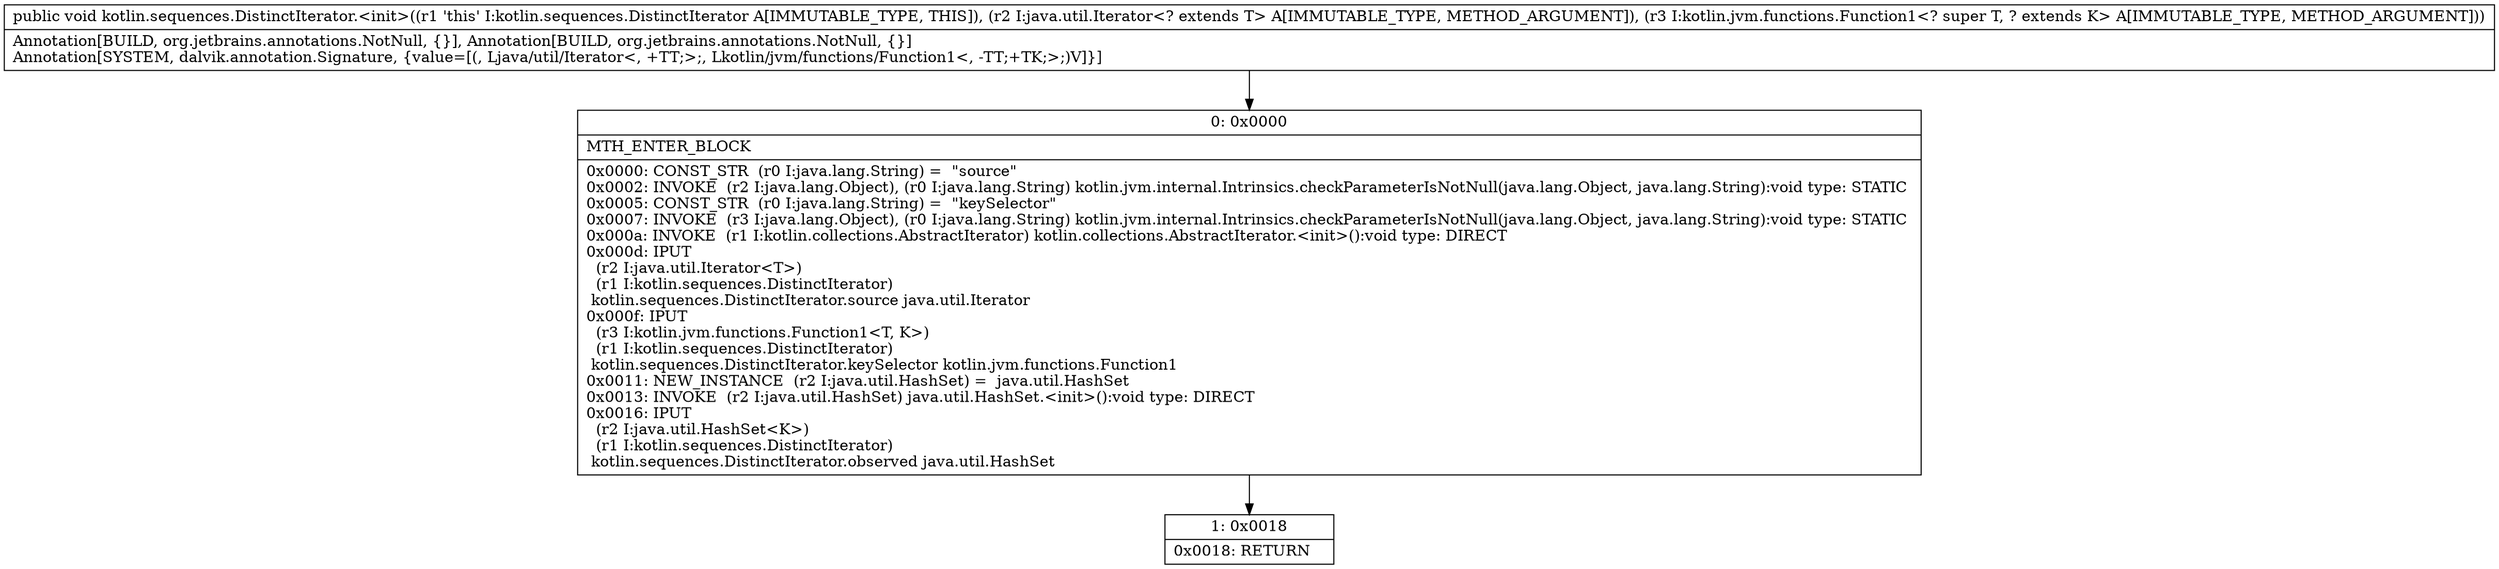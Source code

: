 digraph "CFG forkotlin.sequences.DistinctIterator.\<init\>(Ljava\/util\/Iterator;Lkotlin\/jvm\/functions\/Function1;)V" {
Node_0 [shape=record,label="{0\:\ 0x0000|MTH_ENTER_BLOCK\l|0x0000: CONST_STR  (r0 I:java.lang.String) =  \"source\" \l0x0002: INVOKE  (r2 I:java.lang.Object), (r0 I:java.lang.String) kotlin.jvm.internal.Intrinsics.checkParameterIsNotNull(java.lang.Object, java.lang.String):void type: STATIC \l0x0005: CONST_STR  (r0 I:java.lang.String) =  \"keySelector\" \l0x0007: INVOKE  (r3 I:java.lang.Object), (r0 I:java.lang.String) kotlin.jvm.internal.Intrinsics.checkParameterIsNotNull(java.lang.Object, java.lang.String):void type: STATIC \l0x000a: INVOKE  (r1 I:kotlin.collections.AbstractIterator) kotlin.collections.AbstractIterator.\<init\>():void type: DIRECT \l0x000d: IPUT  \l  (r2 I:java.util.Iterator\<T\>)\l  (r1 I:kotlin.sequences.DistinctIterator)\l kotlin.sequences.DistinctIterator.source java.util.Iterator \l0x000f: IPUT  \l  (r3 I:kotlin.jvm.functions.Function1\<T, K\>)\l  (r1 I:kotlin.sequences.DistinctIterator)\l kotlin.sequences.DistinctIterator.keySelector kotlin.jvm.functions.Function1 \l0x0011: NEW_INSTANCE  (r2 I:java.util.HashSet) =  java.util.HashSet \l0x0013: INVOKE  (r2 I:java.util.HashSet) java.util.HashSet.\<init\>():void type: DIRECT \l0x0016: IPUT  \l  (r2 I:java.util.HashSet\<K\>)\l  (r1 I:kotlin.sequences.DistinctIterator)\l kotlin.sequences.DistinctIterator.observed java.util.HashSet \l}"];
Node_1 [shape=record,label="{1\:\ 0x0018|0x0018: RETURN   \l}"];
MethodNode[shape=record,label="{public void kotlin.sequences.DistinctIterator.\<init\>((r1 'this' I:kotlin.sequences.DistinctIterator A[IMMUTABLE_TYPE, THIS]), (r2 I:java.util.Iterator\<? extends T\> A[IMMUTABLE_TYPE, METHOD_ARGUMENT]), (r3 I:kotlin.jvm.functions.Function1\<? super T, ? extends K\> A[IMMUTABLE_TYPE, METHOD_ARGUMENT]))  | Annotation[BUILD, org.jetbrains.annotations.NotNull, \{\}], Annotation[BUILD, org.jetbrains.annotations.NotNull, \{\}]\lAnnotation[SYSTEM, dalvik.annotation.Signature, \{value=[(, Ljava\/util\/Iterator\<, +TT;\>;, Lkotlin\/jvm\/functions\/Function1\<, \-TT;+TK;\>;)V]\}]\l}"];
MethodNode -> Node_0;
Node_0 -> Node_1;
}

